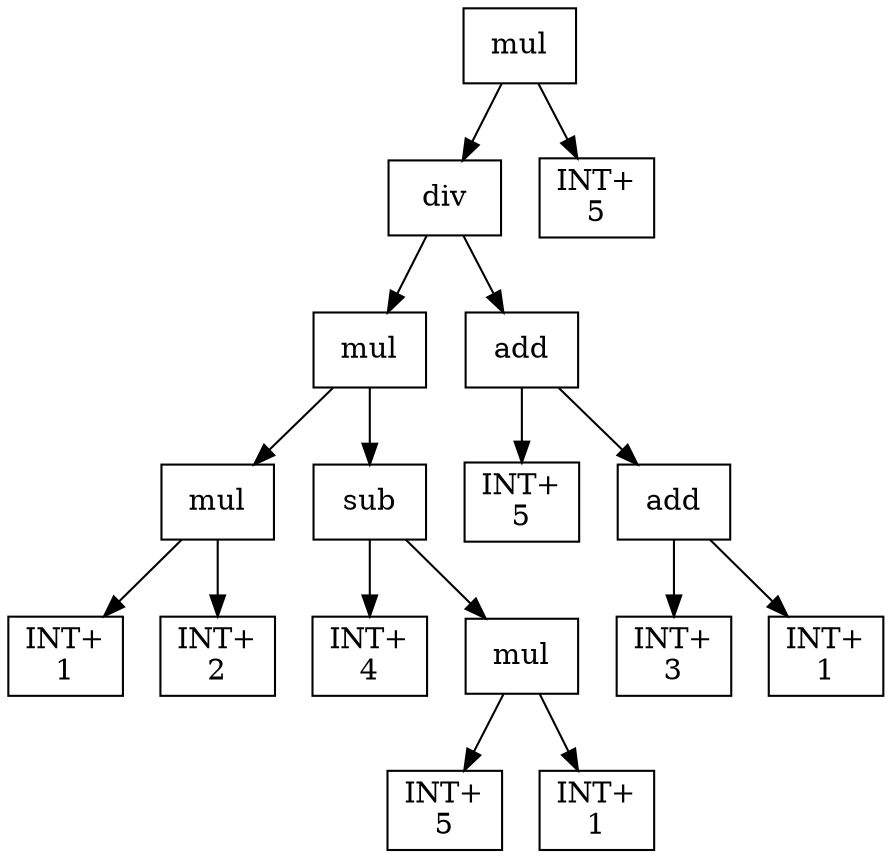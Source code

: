 digraph expr {
  node [shape=box];
  n1 [label="mul"];
  n2 [label="div"];
  n3 [label="mul"];
  n4 [label="mul"];
  n5 [label="INT+\n1"];
  n6 [label="INT+\n2"];
  n4 -> n5;
  n4 -> n6;
  n7 [label="sub"];
  n8 [label="INT+\n4"];
  n9 [label="mul"];
  n10 [label="INT+\n5"];
  n11 [label="INT+\n1"];
  n9 -> n10;
  n9 -> n11;
  n7 -> n8;
  n7 -> n9;
  n3 -> n4;
  n3 -> n7;
  n12 [label="add"];
  n13 [label="INT+\n5"];
  n14 [label="add"];
  n15 [label="INT+\n3"];
  n16 [label="INT+\n1"];
  n14 -> n15;
  n14 -> n16;
  n12 -> n13;
  n12 -> n14;
  n2 -> n3;
  n2 -> n12;
  n17 [label="INT+\n5"];
  n1 -> n2;
  n1 -> n17;
}